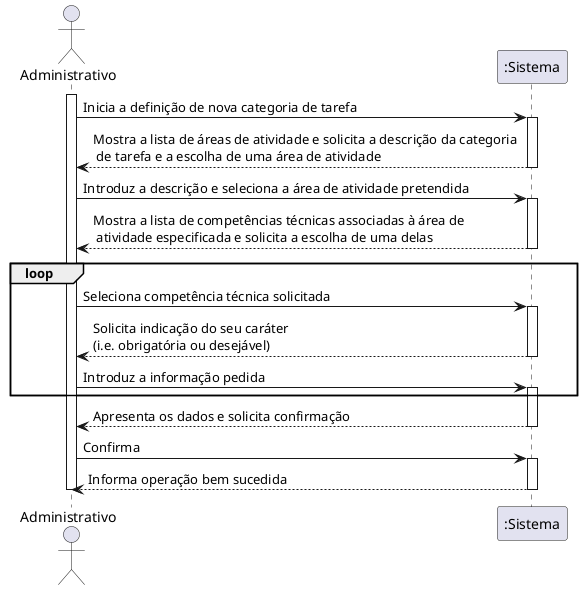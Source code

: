 @startuml

actor "Administrativo"
participant ":Sistema" as Sistema

activate Administrativo
Administrativo -> Sistema: Inicia a definição de nova categoria de tarefa

activate Sistema
Sistema --> Administrativo: Mostra a lista de áreas de atividade e solicita a descrição da categoria \n de tarefa e a escolha de uma área de atividade
deactivate Sistema

Administrativo -> Sistema: Introduz a descrição e seleciona a área de atividade pretendida

activate Sistema
Sistema --> Administrativo: Mostra a lista de competências técnicas associadas à área de \n atividade especificada e solicita a escolha de uma delas
deactivate Sistema

loop

Administrativo -> Sistema: Seleciona competência técnica solicitada

activate Sistema
Sistema --> Administrativo: Solicita indicação do seu caráter \n(i.e. obrigatória ou desejável)
deactivate Sistema

Administrativo -> Sistema: Introduz a informação pedida
activate Sistema

end loop

activate Sistema
Sistema --> Administrativo: Apresenta os dados e solicita confirmação
deactivate Sistema


Administrativo -> Sistema: Confirma

activate Sistema
Sistema --> Administrativo: Informa operação bem sucedida
deactivate Sistema

deactivate Administrativo
@enduml